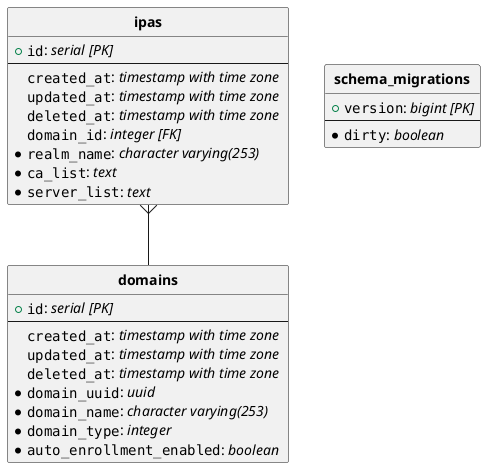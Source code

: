 @startuml
hide circle
skinparam linetype ortho

entity "**domains**" {
  + ""id"": //serial [PK]//
  --
  ""created_at"": //timestamp with time zone //
  ""updated_at"": //timestamp with time zone //
  ""deleted_at"": //timestamp with time zone //
  *""domain_uuid"": //uuid //
  *""domain_name"": //character varying(253) //
  *""domain_type"": //integer //
  *""auto_enrollment_enabled"": //boolean //
}

entity "**ipas**" {
  + ""id"": //serial [PK]//
  --
  ""created_at"": //timestamp with time zone //
  ""updated_at"": //timestamp with time zone //
  ""deleted_at"": //timestamp with time zone //
  ""domain_id"": //integer [FK]//
  *""realm_name"": //character varying(253) //
  *""ca_list"": //text //
  *""server_list"": //text //
}

entity "**schema_migrations**" {
  + ""version"": //bigint [PK]//
  --
  *""dirty"": //boolean //
}

"**ipas**"   }--  "**domains**"
@enduml
